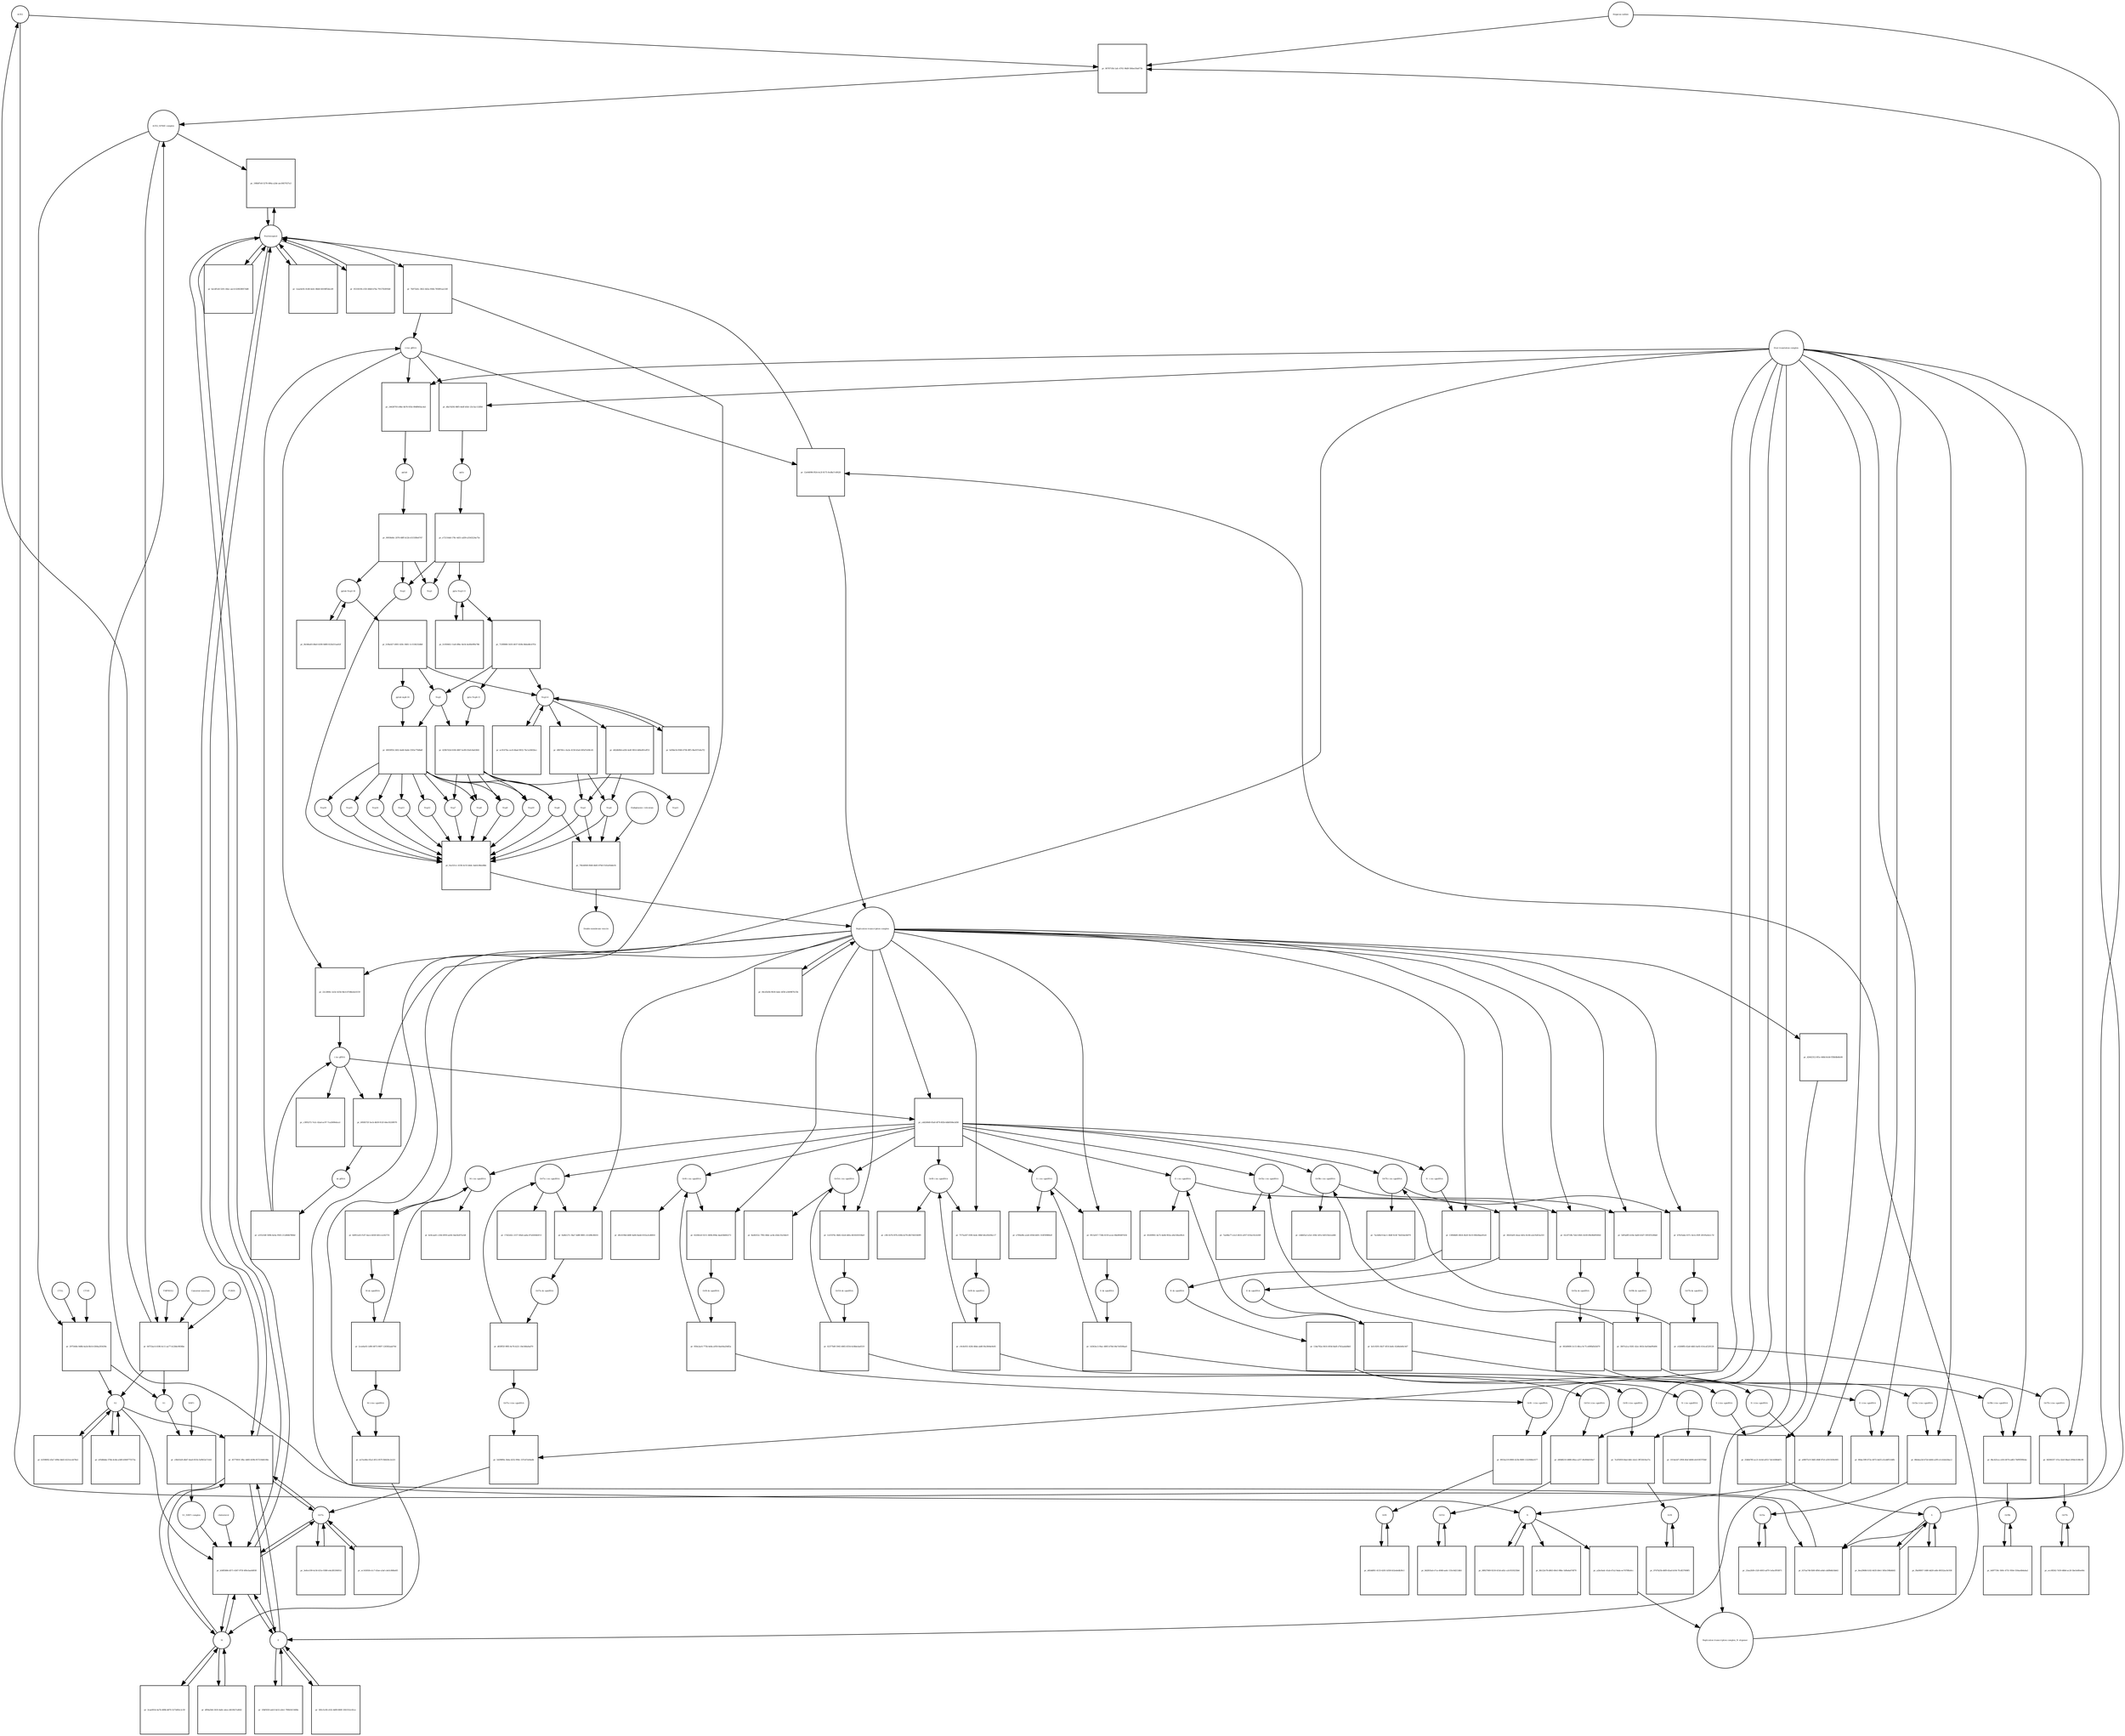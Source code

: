 strict digraph  {
ACE2 [annotation="", bipartite=0, cls=macromolecule, fontsize=4, label=ACE2, shape=circle];
"pr_0078710b-1afc-4761-96d9-566ee50a673b" [annotation="", bipartite=1, cls=process, fontsize=4, label="pr_0078710b-1afc-4761-96d9-566ee50a673b", shape=square];
"ACE2_SPIKE complex" [annotation="", bipartite=0, cls=complex, fontsize=4, label="ACE2_SPIKE complex", shape=circle];
"Heparan sulfate" [annotation="urn_miriam_obo.chebi_CHEBI%3A28815", bipartite=0, cls="simple chemical", fontsize=4, label="Heparan sulfate", shape=circle];
S [annotation=urn_miriam_uniprot_P0DTC2, bipartite=0, cls=macromolecule, fontsize=4, label=S, shape=circle];
Nucleocapsid [annotation="urn_miriam_obo.go_GO%3A0019013", bipartite=0, cls=complex, fontsize=4, label=Nucleocapsid, shape=circle];
"pr_106b87e8-5278-496a-a2de-aec8457637a3" [annotation="", bipartite=1, cls=process, fontsize=4, label="pr_106b87e8-5278-496a-a2de-aec8457637a3", shape=square];
"pr_297544fe-9d8b-4a5d-8b14-6364a293439e" [annotation="", bipartite=1, cls=process, fontsize=4, label="pr_297544fe-9d8b-4a5d-8b14-6364a293439e", shape=square];
S2 [annotation=urn_miriam_interpro_IPR002552, bipartite=0, cls=macromolecule, fontsize=4, label=S2, shape=circle];
CTSB [annotation="", bipartite=0, cls=macromolecule, fontsize=4, label=CTSB, shape=circle];
CTSL [annotation="", bipartite=0, cls=macromolecule, fontsize=4, label=CTSL, shape=circle];
S1 [annotation=urn_miriam_interpro_IPR002551, bipartite=0, cls=macromolecule, fontsize=4, label=S1, shape=circle];
"pr_637aa746-fbf6-4f9d-a44d-cdd9b4b1bb62" [annotation="", bipartite=1, cls=process, fontsize=4, label="pr_637aa746-fbf6-4f9d-a44d-cdd9b4b1bb62", shape=square];
"pr_b58f5884-d571-4367-975f-4f0e3aa0d938" [annotation="", bipartite=1, cls=process, fontsize=4, label="pr_b58f5884-d571-4367-975f-4f0e3aa0d938", shape=square];
cholesterol [annotation="urn_miriam_obo.chebi_CHEBI%3A16113", bipartite=0, cls="simple chemical", fontsize=4, label=cholesterol, shape=circle];
"S1_NRP1 complex" [annotation="", bipartite=0, cls=complex, fontsize=4, label="S1_NRP1 complex", shape=circle];
E [annotation=urn_miriam_uniprot_P0DTC4, bipartite=0, cls=macromolecule, fontsize=4, label=E, shape=circle];
M [annotation=urn_miriam_uniprot_P0DTC5, bipartite=0, cls=macromolecule, fontsize=4, label=M, shape=circle];
Orf7a [annotation=urn_miriam_uniprot_P0DTC7, bipartite=0, cls=macromolecule, fontsize=4, label=Orf7a, shape=circle];
"pr_7b973e6c-3822-4d2a-956b-785891aa126f" [annotation="", bipartite=1, cls=process, fontsize=4, label="pr_7b973e6c-3822-4d2a-956b-785891aa126f", shape=square];
"(+)ss gRNA" [annotation=urn_miriam_refseq_NC_045512, bipartite=0, cls="nucleic acid feature", fontsize=4, label="(+)ss gRNA", shape=circle];
N [annotation=urn_miriam_uniprot_P0DTC9, bipartite=0, cls="macromolecule multimer", fontsize=4, label=N, shape=circle];
"pr_1eae4e92-41d8-4eb1-8bb8-0d108f5decd9" [annotation="", bipartite=1, cls=process, fontsize=4, label="pr_1eae4e92-41d8-4eb1-8bb8-0d108f5decd9", shape=square];
"pr_05334194-cf20-44b8-b76a-79157b5f05b8" [annotation="", bipartite=1, cls=process, fontsize=4, label="pr_05334194-cf20-44b8-b76a-79157b5f05b8", shape=square];
"pr_8b122e78-d063-49e5-98bc-5d9a4a07df70" [annotation="", bipartite=1, cls=process, fontsize=4, label="pr_8b122e78-d063-49e5-98bc-5d9a4a07df70", shape=square];
"pr_08927069-9218-415d-a82c-a3c9319235b6" [annotation="", bipartite=1, cls=process, fontsize=4, label="pr_08927069-9218-415d-a82c-a3c9319235b6", shape=square];
"N (+)ss sgmRNA" [annotation=urn_miriam_ncbigene_43740575, bipartite=0, cls="nucleic acid feature", fontsize=4, label="N (+)ss sgmRNA", shape=circle];
"pr_a08075c9-58d5-49df-87ef-a591503fe905" [annotation="", bipartite=1, cls=process, fontsize=4, label="pr_a08075c9-58d5-49df-87ef-a591503fe905", shape=square];
"Host translation complex" [annotation="urn_miriam_obo.go_GO%3A0070992", bipartite=0, cls=complex, fontsize=4, label="Host translation complex", shape=circle];
"pr_ba1df1e8-5201-44ec-aec4-620638057dd8" [annotation="", bipartite=1, cls=process, fontsize=4, label="pr_ba1df1e8-5201-44ec-aec4-620638057dd8", shape=square];
"pr_64753ac4-4186-4c11-aa77-b128dc9836be" [annotation="", bipartite=1, cls=process, fontsize=4, label="pr_64753ac4-4186-4c11-aa77-b128dc9836be", shape=square];
FURIN [annotation="", bipartite=0, cls=macromolecule, fontsize=4, label=FURIN, shape=circle];
TMPRSS2 [annotation="", bipartite=0, cls=macromolecule, fontsize=4, label=TMPRSS2, shape=circle];
"Camostat mesylate" [annotation="urn_miriam_pubchem.compound_2536", bipartite=0, cls="simple chemical", fontsize=4, label="Camostat mesylate", shape=circle];
"pr_b3596f62-d3a7-490e-bb43-4221eceb78e2" [annotation="", bipartite=1, cls=process, fontsize=4, label="pr_b3596f62-d3a7-490e-bb43-4221eceb78e2", shape=square];
"Replication transcription complex_N oligomer" [annotation="", bipartite=0, cls=complex, fontsize=4, label="Replication transcription complex_N oligomer", shape=circle];
"pr_12e9d098-f924-4c2f-8175-9cd8a7c4f428" [annotation="", bipartite=1, cls=process, fontsize=4, label="pr_12e9d098-f924-4c2f-8175-9cd8a7c4f428", shape=square];
"Replication transcription complex" [annotation="", bipartite=0, cls=complex, fontsize=4, label="Replication transcription complex", shape=circle];
"pr_4577001f-3fbc-4d83-b59b-957218d4106e" [annotation="", bipartite=1, cls=process, fontsize=4, label="pr_4577001f-3fbc-4d83-b59b-957218d4106e", shape=square];
"pr_e05dbbda-57bb-4cbb-a3d8-b3fd0775573a" [annotation="", bipartite=1, cls=process, fontsize=4, label="pr_e05dbbda-57bb-4cbb-a3d8-b3fd0775573a", shape=square];
"pp1a Nsp3-11" [annotation=urn_miriam_uniprot_P0DTC1, bipartite=0, cls=macromolecule, fontsize=4, label="pp1a Nsp3-11", shape=circle];
"pr_723f8980-5435-4037-820b-0b6ed8cb7f3c" [annotation="", bipartite=1, cls=process, fontsize=4, label="pr_723f8980-5435-4037-820b-0b6ed8cb7f3c", shape=square];
"pp1a Nsp6-11" [annotation=urn_miriam_uniprot_P0DTC1, bipartite=0, cls=macromolecule, fontsize=4, label="pp1a Nsp6-11", shape=circle];
"Nsp3-4" [annotation="urn_miriam_ncbiprotein_YP_009725299|urn_miriam_ncbiprotein_YP_009725300", bipartite=0, cls=macromolecule, fontsize=4, label="Nsp3-4", shape=circle];
Nsp5 [annotation=urn_miriam_ncbiprotein_YP_009725301, bipartite=0, cls="macromolecule multimer", fontsize=4, label=Nsp5, shape=circle];
"Endoplasmic reticulum" [annotation="urn_miriam_obo.go_GO%3A0005783", bipartite=0, cls=complex, fontsize=4, label="Endoplasmic reticulum", shape=circle];
"pr_70b3d949-f668-4b83-87b0-f145a93ddcf4" [annotation="", bipartite=1, cls=process, fontsize=4, label="pr_70b3d949-f668-4b83-87b0-f145a93ddcf4", shape=square];
"Double-membrane vesicle" [annotation="urn_miriam_obo.go_GO%3A0039718", bipartite=0, cls=complex, fontsize=4, label="Double-membrane vesicle", shape=circle];
Nsp4 [annotation=urn_miriam_ncbiprotein_YP_009725300, bipartite=0, cls=macromolecule, fontsize=4, label=Nsp4, shape=circle];
Nsp3 [annotation=urn_miriam_ncbiprotein_YP_009725299, bipartite=0, cls=macromolecule, fontsize=4, label=Nsp3, shape=circle];
Nsp6 [annotation=urn_miriam_ncbiprotein_YP_009725302, bipartite=0, cls=macromolecule, fontsize=4, label=Nsp6, shape=circle];
"pr_fc059402-11a8-49bc-8e54-4e49e9f9e786" [annotation="", bipartite=1, cls=process, fontsize=4, label="pr_fc059402-11a8-49bc-8e54-4e49e9f9e786", shape=square];
"pr_faf9de54-f048-4794-8ff5-0be937e8a7f2" [annotation="", bipartite=1, cls=process, fontsize=4, label="pr_faf9de54-f048-4794-8ff5-0be937e8a7f2", shape=square];
"pp1ab Nsp3-16" [annotation=urn_miriam_uniprot_P0DTD1, bipartite=0, cls=macromolecule, fontsize=4, label="pp1ab Nsp3-16", shape=circle];
"pr_0b346a83-68a9-4290-9d89-022b251ae62f" [annotation="", bipartite=1, cls=process, fontsize=4, label="pr_0b346a83-68a9-4290-9d89-022b251ae62f", shape=square];
"pr_fcfbe427-4901-429c-9481-1c1536232db8" [annotation="", bipartite=1, cls=process, fontsize=4, label="pr_fcfbe427-4901-429c-9481-1c1536232db8", shape=square];
"pp1ab nsp6-16" [annotation=urn_miriam_uniprot_P0DTD1, bipartite=0, cls=macromolecule, fontsize=4, label="pp1ab nsp6-16", shape=circle];
"pr_3cae001d-4a7b-489b-b870-5273d92c2c59" [annotation="", bipartite=1, cls=process, fontsize=4, label="pr_3cae001d-4a7b-489b-b870-5273d92c2c59", shape=square];
"pr_10bf5f20-adc0-4e52-a0e1-790b5415408e" [annotation="", bipartite=1, cls=process, fontsize=4, label="pr_10bf5f20-adc0-4e52-a0e1-790b5415408e", shape=square];
"pr_f8a90f47-1480-4d20-a4fe-80552ac8c938" [annotation="", bipartite=1, cls=process, fontsize=4, label="pr_f8a90f47-1480-4d20-a4fe-80552ac8c938", shape=square];
"pr_df94a5b6-3410-4a8c-abce-d410627a4fd2" [annotation="", bipartite=1, cls=process, fontsize=4, label="pr_df94a5b6-3410-4a8c-abce-d410627a4fd2", shape=square];
"pr_585c5c49-c632-4d09-860f-3361552c45ce" [annotation="", bipartite=1, cls=process, fontsize=4, label="pr_585c5c49-c632-4d09-860f-3361552c45ce", shape=square];
"pr_8ea29686-fc82-4435-b9e1-585e196b4b02" [annotation="", bipartite=1, cls=process, fontsize=4, label="pr_8ea29686-fc82-4435-b9e1-585e196b4b02", shape=square];
"pr_3e8ce199-4c56-431e-9380-e4e28530491d" [annotation="", bipartite=1, cls=process, fontsize=4, label="pr_3e8ce199-4c56-431e-9380-e4e28530491d", shape=square];
Orf6 [annotation=urn_miriam_uniprot_P0DTC6, bipartite=0, cls=macromolecule, fontsize=4, label=Orf6, shape=circle];
"pr_d45ddf61-4133-4201-b358-b52ededb30c1" [annotation="", bipartite=1, cls=process, fontsize=4, label="pr_d45ddf61-4133-4201-b358-b52ededb30c1", shape=square];
Orf3a [annotation=urn_miriam_uniprot_P0DTC3, bipartite=0, cls=macromolecule, fontsize=4, label=Orf3a, shape=circle];
"pr_23aa2fd9-c520-4003-ad79-1efacff93871" [annotation="", bipartite=1, cls=process, fontsize=4, label="pr_23aa2fd9-c520-4003-ad79-1efacff93871", shape=square];
Orf8 [annotation=urn_miriam_uniprot_P0DTC8, bipartite=0, cls=macromolecule, fontsize=4, label=Orf8, shape=circle];
"pr_0747b25b-d6f9-45ad-b104-7fcdf27008f5" [annotation="", bipartite=1, cls=process, fontsize=4, label="pr_0747b25b-d6f9-45ad-b104-7fcdf27008f5", shape=square];
Orf9b [annotation=urn_miriam_uniprot_P0DTD2, bipartite=0, cls=macromolecule, fontsize=4, label=Orf9b, shape=circle];
"pr_6d97739c-569c-4751-950e-550aa4b4aba2" [annotation="", bipartite=1, cls=process, fontsize=4, label="pr_6d97739c-569c-4751-950e-550aa4b4aba2", shape=square];
Orf14 [annotation=urn_miriam_uniprot_P0DTD3, bipartite=0, cls=macromolecule, fontsize=4, label=Orf14, shape=circle];
"pr_8d281fad-e7ca-4048-aa6c-155c0d213db1" [annotation="", bipartite=1, cls=process, fontsize=4, label="pr_8d281fad-e7ca-4048-aa6c-155c0d213db1", shape=square];
Orf7b [annotation=urn_miriam_uniprot_P0DTD8, bipartite=0, cls=macromolecule, fontsize=4, label=Orf7b, shape=circle];
"pr_ecc8f262-7d19-48b6-ac20-5be5e8fee66c" [annotation="", bipartite=1, cls=process, fontsize=4, label="pr_ecc8f262-7d19-48b6-ac20-5be5e8fee66c", shape=square];
"pr_ec163058-e1c7-43ae-a3af-cde5c868a6f1" [annotation="", bipartite=1, cls=process, fontsize=4, label="pr_ec163058-e1c7-43ae-a3af-cde5c868a6f1", shape=square];
"M (+)ss sgmRNA" [annotation="", bipartite=0, cls="nucleic acid feature", fontsize=4, label="M (+)ss sgmRNA", shape=circle];
"pr_ea7ee46e-65a3-4f12-857f-fbfd26c2e221" [annotation="", bipartite=1, cls=process, fontsize=4, label="pr_ea7ee46e-65a3-4f12-857f-fbfd26c2e221", shape=square];
"E (+)ss sgmRNA" [annotation="", bipartite=0, cls="nucleic acid feature", fontsize=4, label="E (+)ss sgmRNA", shape=circle];
"pr_8fdac599-672e-4072-bd25-e5cddf5144fb" [annotation="", bipartite=1, cls=process, fontsize=4, label="pr_8fdac599-672e-4072-bd25-e5cddf5144fb", shape=square];
"S (+)ss sgmRNA" [annotation="", bipartite=0, cls="nucleic acid feature", fontsize=4, label="S (+)ss sgmRNA", shape=circle];
"pr_25db4785-ac21-4c4d-a053-7afcb586dd7c" [annotation="", bipartite=1, cls=process, fontsize=4, label="pr_25db4785-ac21-4c4d-a053-7afcb586dd7c", shape=square];
"Orf7a (+)ss sgmRNA" [annotation="", bipartite=0, cls="nucleic acid feature", fontsize=4, label="Orf7a (+)ss sgmRNA", shape=circle];
"pr_5d298f0e-3b4a-4252-994c-337e47a64edb" [annotation="", bipartite=1, cls=process, fontsize=4, label="pr_5d298f0e-3b4a-4252-994c-337e47a64edb", shape=square];
"Orf6  (+)ss sgmRNA" [annotation="", bipartite=0, cls="nucleic acid feature", fontsize=4, label="Orf6  (+)ss sgmRNA", shape=circle];
"pr_8933a219-8900-423b-9089-1322948a1677" [annotation="", bipartite=1, cls=process, fontsize=4, label="pr_8933a219-8900-423b-9089-1322948a1677", shape=square];
"Orf3a (+)ss sgmRNA" [annotation="", bipartite=0, cls="nucleic acid feature", fontsize=4, label="Orf3a (+)ss sgmRNA", shape=circle];
"pr_88ebea3d-b72d-4d44-a295-e1cb3eb34ac2" [annotation="", bipartite=1, cls=process, fontsize=4, label="pr_88ebea3d-b72d-4d44-a295-e1cb3eb34ac2", shape=square];
"Orf8 (+)ss sgmRNA" [annotation="", bipartite=0, cls="nucleic acid feature", fontsize=4, label="Orf8 (+)ss sgmRNA", shape=circle];
"pr_7e2f5859-fdad-4bfc-b2e2-3ff33410a37a" [annotation="", bipartite=1, cls=process, fontsize=4, label="pr_7e2f5859-fdad-4bfc-b2e2-3ff33410a37a", shape=square];
"Orf9b (+)ss sgmRNA" [annotation="", bipartite=0, cls="nucleic acid feature", fontsize=4, label="Orf9b (+)ss sgmRNA", shape=circle];
"pr_8bc425ca-cd16-4074-ad63-7bf9f5f9febe" [annotation="", bipartite=1, cls=process, fontsize=4, label="pr_8bc425ca-cd16-4074-ad63-7bf9f5f9febe", shape=square];
"Orf14 (+)ss sgmRNA" [annotation="", bipartite=0, cls="nucleic acid feature", fontsize=4, label="Orf14 (+)ss sgmRNA", shape=circle];
"pr_d49d8210-4888-49ea-a257-4fef66d166a7" [annotation="", bipartite=1, cls=process, fontsize=4, label="pr_d49d8210-4888-49ea-a257-4fef66d166a7", shape=square];
"Orf7b (+)ss sgmRNA" [annotation="", bipartite=0, cls="nucleic acid feature", fontsize=4, label="Orf7b (+)ss sgmRNA", shape=circle];
"pr_9d306357-1f1a-42ef-8bad-209dc6188c08" [annotation="", bipartite=1, cls=process, fontsize=4, label="pr_9d306357-1f1a-42ef-8bad-209dc6188c08", shape=square];
"(-)ss gRNA" [annotation=urn_miriam_refseq_NC_045512, bipartite=0, cls="nucleic acid feature", fontsize=4, label="(-)ss gRNA", shape=circle];
"pr_c3f05272-7e2c-42ad-ac97-7ca2609ebca1" [annotation="", bipartite=1, cls=process, fontsize=4, label="pr_c3f05272-7e2c-42ad-ac97-7ca2609ebca1", shape=square];
"pr_a2bc0adc-41ab-47a2-9ada-ee747f8fa0cc" [annotation="", bipartite=1, cls=process, fontsize=4, label="pr_a2bc0adc-41ab-47a2-9ada-ee747f8fa0cc", shape=square];
"pr_22c2806c-2e3e-425b-9dc4-87d8eebc6159" [annotation="", bipartite=1, cls=process, fontsize=4, label="pr_22c2806c-2e3e-425b-9dc4-87d8eebc6159", shape=square];
"M (-)ss sgmRNA" [annotation=urn_miriam_ncbigene_43740571, bipartite=0, cls="nucleic acid feature", fontsize=4, label="M (-)ss sgmRNA", shape=circle];
"pr_bc8caad1-c20d-4959-ae64-5da5b207ecb8" [annotation="", bipartite=1, cls=process, fontsize=4, label="pr_bc8caad1-c20d-4959-ae64-5da5b207ecb8", shape=square];
"E (-)ss sgmRNA" [annotation=urn_miriam_ncbigene_43740570, bipartite=0, cls="nucleic acid feature", fontsize=4, label="E (-)ss sgmRNA", shape=circle];
"pr_83269941-4a72-4a8d-963a-a9a536eef6cb" [annotation="", bipartite=1, cls=process, fontsize=4, label="pr_83269941-4a72-4a8d-963a-a9a536eef6cb", shape=square];
"S (-)ss sgmRNA" [annotation="", bipartite=0, cls="nucleic acid feature", fontsize=4, label="S (-)ss sgmRNA", shape=circle];
"pr_e769a9fe-a2e6-459d-b601-314f5f086b2f" [annotation="", bipartite=1, cls=process, fontsize=4, label="pr_e769a9fe-a2e6-459d-b601-314f5f086b2f", shape=square];
"Orf7a (-)ss sgmRNA" [annotation="", bipartite=0, cls="nucleic acid feature", fontsize=4, label="Orf7a (-)ss sgmRNA", shape=circle];
"pr_17d22d2c-2157-49a6-aa6a-87a0264b5f13" [annotation="", bipartite=1, cls=process, fontsize=4, label="pr_17d22d2c-2157-49a6-aa6a-87a0264b5f13", shape=square];
"Orf6 (-)ss sgmRNA" [annotation="", bipartite=0, cls="nucleic acid feature", fontsize=4, label="Orf6 (-)ss sgmRNA", shape=circle];
"pr_d9c419b4-b68f-4a84-8add-0332a3cd6816" [annotation="", bipartite=1, cls=process, fontsize=4, label="pr_d9c419b4-b68f-4a84-8add-0332a3cd6816", shape=square];
"Orf3a (-)ss sgmRNA" [annotation="", bipartite=0, cls="nucleic acid feature", fontsize=4, label="Orf3a (-)ss sgmRNA", shape=circle];
"pr_7ae68a77-a1e3-4632-a937-635ec02cb349" [annotation="", bipartite=1, cls=process, fontsize=4, label="pr_7ae68a77-a1e3-4632-a937-635ec02cb349", shape=square];
"Orf8 (-)ss sgmRNA" [annotation="", bipartite=0, cls="nucleic acid feature", fontsize=4, label="Orf8 (-)ss sgmRNA", shape=circle];
"pr_c0fc1b76-f47b-436b-b278-d827d43540f9" [annotation="", bipartite=1, cls=process, fontsize=4, label="pr_c0fc1b76-f47b-436b-b278-d827d43540f9", shape=square];
"Orf9b (-)ss sgmRNA" [annotation="", bipartite=0, cls="nucleic acid feature", fontsize=4, label="Orf9b (-)ss sgmRNA", shape=circle];
"pr_c4dbf3a3-a5e1-458c-bf1e-6d515b2ced46" [annotation="", bipartite=1, cls=process, fontsize=4, label="pr_c4dbf3a3-a5e1-458c-bf1e-6d515b2ced46", shape=square];
"Orf14 (-)ss sgmRNA" [annotation="", bipartite=0, cls="nucleic acid feature", fontsize=4, label="Orf14 (-)ss sgmRNA", shape=circle];
"pr_8a40252c-7f82-48dc-ac8e-d3dc25e34dc9" [annotation="", bipartite=1, cls=process, fontsize=4, label="pr_8a40252c-7f82-48dc-ac8e-d3dc25e34dc9", shape=square];
"Orf7b (-)ss sgmRNA" [annotation="", bipartite=0, cls="nucleic acid feature", fontsize=4, label="Orf7b (-)ss sgmRNA", shape=circle];
"pr_7acb84c9-bec1-46df-9c4f-74d25da5b970" [annotation="", bipartite=1, cls=process, fontsize=4, label="pr_7acb84c9-bec1-46df-9c4f-74d25da5b970", shape=square];
"pr_6958572f-5ecb-4b59-912f-44ec9220f070" [annotation="", bipartite=1, cls=process, fontsize=4, label="pr_6958572f-5ecb-4b59-912f-44ec9220f070", shape=square];
"ds gRNA" [annotation=urn_miriam_refseq_NC_045512, bipartite=0, cls="nucleic acid feature", fontsize=4, label="ds gRNA", shape=circle];
"pr_6d951a43-f1d7-4ace-b028-0d1cce242735" [annotation="", bipartite=1, cls=process, fontsize=4, label="pr_6d951a43-f1d7-4ace-b028-0d1cce242735", shape=square];
"M ds sgmRNA" [annotation="", bipartite=0, cls="nucleic acid feature", fontsize=4, label="M ds sgmRNA", shape=circle];
"pr_38243a05-4eae-4d1e-8c46-a2e35d53a333" [annotation="", bipartite=1, cls=process, fontsize=4, label="pr_38243a05-4eae-4d1e-8c46-a2e35d53a333", shape=square];
"E ds sgmRNA" [annotation="", bipartite=0, cls="nucleic acid feature", fontsize=4, label="E ds sgmRNA", shape=circle];
"pr_f813a917-734b-4159-acee-68e8f4487d34" [annotation="", bipartite=1, cls=process, fontsize=4, label="pr_f813a917-734b-4159-acee-68e8f4487d34", shape=square];
"S ds sgmRNA" [annotation="", bipartite=0, cls="nucleic acid feature", fontsize=4, label="S ds sgmRNA", shape=circle];
"pr_0a6b127c-5ba7-4d8f-8881-cfcb98c8fd16" [annotation="", bipartite=1, cls=process, fontsize=4, label="pr_0a6b127c-5ba7-4d8f-8881-cfcb98c8fd16", shape=square];
"Orf7a ds sgmRNA" [annotation="", bipartite=0, cls="nucleic acid feature", fontsize=4, label="Orf7a ds sgmRNA", shape=circle];
"pr_6220b1ef-0211-460b-894e-daa63b682272" [annotation="", bipartite=1, cls=process, fontsize=4, label="pr_6220b1ef-0211-460b-894e-daa63b682272", shape=square];
"Orf6 ds sgmRNA" [annotation="", bipartite=0, cls="nucleic acid feature", fontsize=4, label="Orf6 ds sgmRNA", shape=circle];
"pr_62c8718b-7eb3-49d1-8c69-89e96d950fd2" [annotation="", bipartite=1, cls=process, fontsize=4, label="pr_62c8718b-7eb3-49d1-8c69-89e96d950fd2", shape=square];
"Orf3a ds sgmRNA" [annotation="", bipartite=0, cls="nucleic acid feature", fontsize=4, label="Orf3a ds sgmRNA", shape=circle];
"pr_7575a267-05f6-4edc-86bf-b6cd5b59ec17" [annotation="", bipartite=1, cls=process, fontsize=4, label="pr_7575a267-05f6-4edc-86bf-b6cd5b59ec17", shape=square];
"Orf8 ds sgmRNA" [annotation="", bipartite=0, cls="nucleic acid feature", fontsize=4, label="Orf8 ds sgmRNA", shape=circle];
"pr_5df3a8f5-b18e-4a60-b5d7-5955f552fbb0" [annotation="", bipartite=1, cls=process, fontsize=4, label="pr_5df3a8f5-b18e-4a60-b5d7-5955f552fbb0", shape=square];
"Orf9b ds sgmRNA" [annotation="", bipartite=0, cls="nucleic acid feature", fontsize=4, label="Orf9b ds sgmRNA", shape=circle];
"pr_1cb7d76c-6b82-42e4-b6fa-4618203558a9" [annotation="", bipartite=1, cls=process, fontsize=4, label="pr_1cb7d76c-6b82-42e4-b6fa-4618203558a9", shape=square];
"Orf14 ds sgmRNA" [annotation="", bipartite=0, cls="nucleic acid feature", fontsize=4, label="Orf14 ds sgmRNA", shape=circle];
"pr_b7625abe-037c-4e1e-85ff-28105a0a1c7d" [annotation="", bipartite=1, cls=process, fontsize=4, label="pr_b7625abe-037c-4e1e-85ff-28105a0a1c7d", shape=square];
"Orf7b ds sgmRNA" [annotation="", bipartite=0, cls="nucleic acid feature", fontsize=4, label="Orf7b ds sgmRNA", shape=circle];
"pr_e355c0df-569b-4e4a-9565-212d9db7884d" [annotation="", bipartite=1, cls=process, fontsize=4, label="pr_e355c0df-569b-4e4a-9565-212d9db7884d", shape=square];
"pr_2cee6a93-1d90-4873-9697-126582aab70d" [annotation="", bipartite=1, cls=process, fontsize=4, label="pr_2cee6a93-1d90-4873-9697-126582aab70d", shape=square];
"pr_bcfc9291-6b37-4f16-be8c-62d6eb66c9d7" [annotation="", bipartite=1, cls=process, fontsize=4, label="pr_bcfc9291-6b37-4f16-be8c-62d6eb66c9d7", shape=square];
"pr_1d343ec3-f4ac-4805-b7b6-04e7e6508aa0" [annotation="", bipartite=1, cls=process, fontsize=4, label="pr_1d343ec3-f4ac-4805-b7b6-04e7e6508aa0", shape=square];
"pr_d65fff2f-9f85-4e76-b221-18e548a0ad70" [annotation="", bipartite=1, cls=process, fontsize=4, label="pr_d65fff2f-9f85-4e76-b221-18e548a0ad70", shape=square];
"pr_950e2ac6-775b-4e8a-a950-8ae64a20df2a" [annotation="", bipartite=1, cls=process, fontsize=4, label="pr_950e2ac6-775b-4e8a-a950-8ae64a20df2a", shape=square];
"pr_063d9690-3c15-48ca-9c75-e69fbd5d3d79" [annotation="", bipartite=1, cls=process, fontsize=4, label="pr_063d9690-3c15-48ca-9c75-e69fbd5d3d79", shape=square];
"pr_c9c8e931-42fd-48de-ab8f-f6e3844e9e81" [annotation="", bipartite=1, cls=process, fontsize=4, label="pr_c9c8e931-42fd-48de-ab8f-f6e3844e9e81", shape=square];
"pr_3007e2ca-9281-42ec-861b-0a93deff6d04" [annotation="", bipartite=1, cls=process, fontsize=4, label="pr_3007e2ca-9281-42ec-861b-0a93deff6d04", shape=square];
"pr_02377b0f-5945-4065-8354-6c8bbcba6519" [annotation="", bipartite=1, cls=process, fontsize=4, label="pr_02377b0f-5945-4065-8354-6c8bbcba6519", shape=square];
"pr_c6268ffb-42a8-4db5-ba92-614caf220128" [annotation="", bipartite=1, cls=process, fontsize=4, label="pr_c6268ffb-42a8-4db5-ba92-614caf220128", shape=square];
"N  (-)ss sgmRNA" [annotation=urn_miriam_ncbigene_43740575, bipartite=0, cls="nucleic acid feature", fontsize=4, label="N  (-)ss sgmRNA", shape=circle];
"pr_1369db85-6824-4b20-9e10-06fe6bae81e6" [annotation="", bipartite=1, cls=process, fontsize=4, label="pr_1369db85-6824-4b20-9e10-06fe6bae81e6", shape=square];
"N ds sgmRNA" [annotation="", bipartite=0, cls="nucleic acid feature", fontsize=4, label="N ds sgmRNA", shape=circle];
"pr_13da782a-0416-493d-8adf-e7b5aada8bb5" [annotation="", bipartite=1, cls=process, fontsize=4, label="pr_13da782a-0416-493d-8adf-e7b5aada8bb5", shape=square];
"N (-)ss sgmRNA" [annotation="", bipartite=0, cls="nucleic acid feature", fontsize=4, label="N (-)ss sgmRNA", shape=circle];
pp1ab [annotation=urn_miriam_uniprot_P0DTD1, bipartite=0, cls=macromolecule, fontsize=4, label=pp1ab, shape=circle];
"pr_90936d4c-2076-48ff-b12b-e5155f8e6747" [annotation="", bipartite=1, cls=process, fontsize=4, label="pr_90936d4c-2076-48ff-b12b-e5155f8e6747", shape=square];
Nsp2 [annotation=urn_miriam_ncbiprotein_YP_009725298, bipartite=0, cls=macromolecule, fontsize=4, label=Nsp2, shape=circle];
Nsp1 [annotation=urn_miriam_ncbiprotein_YP_009725297, bipartite=0, cls=macromolecule, fontsize=4, label=Nsp1, shape=circle];
pp1a [annotation=urn_miriam_uniprot_P0DTC1, bipartite=0, cls=macromolecule, fontsize=4, label=pp1a, shape=circle];
"pr_e72116dd-178c-4d51-ad39-a3543224a75e" [annotation="", bipartite=1, cls=process, fontsize=4, label="pr_e72116dd-178c-4d51-ad39-a3543224a75e", shape=square];
"pr_ec91470a-cec8-4bad-9032-7bc1a5602bcc" [annotation="", bipartite=1, cls=process, fontsize=4, label="pr_ec91470a-cec8-4bad-9032-7bc1a5602bcc", shape=square];
"pr_d42db90d-ed36-4e4f-9814-b68a901eff53" [annotation="", bipartite=1, cls=process, fontsize=4, label="pr_d42db90d-ed36-4e4f-9814-b68a901eff53", shape=square];
"pr_d9676fcc-6a3e-4158-b5a0-695d7ef4fc45" [annotation="", bipartite=1, cls=process, fontsize=4, label="pr_d9676fcc-6a3e-4158-b5a0-695d7ef4fc45", shape=square];
"pr_429b743d-6106-4867-bc89-03efc8a63841" [annotation="", bipartite=1, cls=process, fontsize=4, label="pr_429b743d-6106-4867-bc89-03efc8a63841", shape=square];
Nsp7 [annotation=urn_miriam_ncbiprotein_YP_009725303, bipartite=0, cls=macromolecule, fontsize=4, label=Nsp7, shape=circle];
Nsp8 [annotation=urn_miriam_ncbiprotein_YP_009725304, bipartite=0, cls=macromolecule, fontsize=4, label=Nsp8, shape=circle];
Nsp9 [annotation=urn_miriam_ncbiprotein_YP_009725305, bipartite=0, cls=macromolecule, fontsize=4, label=Nsp9, shape=circle];
Nsp10 [annotation=urn_miriam_ncbiprotein_YP_009725306, bipartite=0, cls=macromolecule, fontsize=4, label=Nsp10, shape=circle];
Nsp11 [annotation=urn_miriam_ncbiprotein_YP_009725312, bipartite=0, cls=macromolecule, fontsize=4, label=Nsp11, shape=circle];
"pr_4f659f56-2402-4ed6-9abb-1593e77b8bdf" [annotation="", bipartite=1, cls=process, fontsize=4, label="pr_4f659f56-2402-4ed6-9abb-1593e77b8bdf", shape=square];
Nsp13 [annotation=urn_miriam_ncbiprotein_YP_009725308, bipartite=0, cls=macromolecule, fontsize=4, label=Nsp13, shape=circle];
Nsp12 [annotation=urn_miriam_ncbiprotein_YP_009725307, bipartite=0, cls=macromolecule, fontsize=4, label=Nsp12, shape=circle];
Nsp16 [annotation=urn_miriam_ncbiprotein_YP_009725311, bipartite=0, cls=macromolecule, fontsize=4, label=Nsp16, shape=circle];
Nsp15 [annotation=urn_miriam_ncbiprotein_YP_009725310, bipartite=0, cls=macromolecule, fontsize=4, label=Nsp15, shape=circle];
Nsp14 [annotation=urn_miriam_ncbiprotein_YP_009725309, bipartite=0, cls=macromolecule, fontsize=4, label=Nsp14, shape=circle];
"pr_fea321cc-4336-4c55-b6dc-4ab5c86ee8bb" [annotation="", bipartite=1, cls=process, fontsize=4, label="pr_fea321cc-4336-4c55-b6dc-4ab5c86ee8bb", shape=square];
"pr_dba7d292-88f5-4edf-b5b1-23c5ac132fb6" [annotation="", bipartite=1, cls=process, fontsize=4, label="pr_dba7d292-88f5-4edf-b5b1-23c5ac132fb6", shape=square];
"pr_24628793-e9be-4b76-935e-89df665acda1" [annotation="", bipartite=1, cls=process, fontsize=4, label="pr_24628793-e9be-4b76-935e-89df665acda1", shape=square];
"pr_1014a5d7-2958-4faf-b668-eb103f37f3b8" [annotation="", bipartite=1, cls=process, fontsize=4, label="pr_1014a5d7-2958-4faf-b668-eb103f37f3b8", shape=square];
"pr_06cd5d3b-9630-4abc-bf58-a340987fcf3b" [annotation="", bipartite=1, cls=process, fontsize=4, label="pr_06cd5d3b-9630-4abc-bf58-a340987fcf3b", shape=square];
"pr_d2442312-0f1e-448d-8cb0-f5fbfdb4fe06" [annotation="", bipartite=1, cls=process, fontsize=4, label="pr_d2442312-0f1e-448d-8cb0-f5fbfdb4fe06", shape=square];
"pr_cdd249d0-05a9-4f79-8f2b-6db0506e2d58" [annotation="", bipartite=1, cls=process, fontsize=4, label="pr_cdd249d0-05a9-4f79-8f2b-6db0506e2d58", shape=square];
"pr_c0b41b20-db47-4ea0-831b-5e9b52e7cfe6" [annotation="", bipartite=1, cls=process, fontsize=4, label="pr_c0b41b20-db47-4ea0-831b-5e9b52e7cfe6", shape=square];
NRP1 [annotation="", bipartite=0, cls=macromolecule, fontsize=4, label=NRP1, shape=circle];
ACE2 -> "pr_0078710b-1afc-4761-96d9-566ee50a673b"  [annotation="", interaction_type=consumption];
ACE2 -> "pr_637aa746-fbf6-4f9d-a44d-cdd9b4b1bb62"  [annotation="", interaction_type=consumption];
"pr_0078710b-1afc-4761-96d9-566ee50a673b" -> "ACE2_SPIKE complex"  [annotation="", interaction_type=production];
"ACE2_SPIKE complex" -> "pr_106b87e8-5278-496a-a2de-aec8457637a3"  [annotation="urn_miriam_pubmed_32142651|urn_miriam_pubmed_32094589|urn_miriam_taxonomy_2697049", interaction_type=stimulation];
"ACE2_SPIKE complex" -> "pr_297544fe-9d8b-4a5d-8b14-6364a293439e"  [annotation="", interaction_type=consumption];
"ACE2_SPIKE complex" -> "pr_64753ac4-4186-4c11-aa77-b128dc9836be"  [annotation="", interaction_type=consumption];
"Heparan sulfate" -> "pr_0078710b-1afc-4761-96d9-566ee50a673b"  [annotation="urn_miriam_pubmed_32142651|urn_miriam_pubmed_32094589|urn_miriam_taxonomy_2697049|urn_miriam_pubmed_32970989", interaction_type=stimulation];
"Heparan sulfate" -> "pr_637aa746-fbf6-4f9d-a44d-cdd9b4b1bb62"  [annotation="urn_miriam_pubmed_32142651|urn_miriam_pubmed_32094589|urn_miriam_taxonomy_2697049|urn_miriam_pubmed_32155444|urn_miriam_pubmed_32970989", interaction_type=stimulation];
S -> "pr_0078710b-1afc-4761-96d9-566ee50a673b"  [annotation="", interaction_type=consumption];
S -> "pr_637aa746-fbf6-4f9d-a44d-cdd9b4b1bb62"  [annotation="", interaction_type=consumption];
S -> "pr_f8a90f47-1480-4d20-a4fe-80552ac8c938"  [annotation="", interaction_type=consumption];
S -> "pr_8ea29686-fc82-4435-b9e1-585e196b4b02"  [annotation="", interaction_type=consumption];
Nucleocapsid -> "pr_106b87e8-5278-496a-a2de-aec8457637a3"  [annotation="", interaction_type=consumption];
Nucleocapsid -> "pr_b58f5884-d571-4367-975f-4f0e3aa0d938"  [annotation="", interaction_type=consumption];
Nucleocapsid -> "pr_7b973e6c-3822-4d2a-956b-785891aa126f"  [annotation="", interaction_type=consumption];
Nucleocapsid -> "pr_1eae4e92-41d8-4eb1-8bb8-0d108f5decd9"  [annotation="", interaction_type=consumption];
Nucleocapsid -> "pr_05334194-cf20-44b8-b76a-79157b5f05b8"  [annotation="", interaction_type=consumption];
Nucleocapsid -> "pr_ba1df1e8-5201-44ec-aec4-620638057dd8"  [annotation="", interaction_type=consumption];
Nucleocapsid -> "pr_4577001f-3fbc-4d83-b59b-957218d4106e"  [annotation="", interaction_type=consumption];
"pr_106b87e8-5278-496a-a2de-aec8457637a3" -> Nucleocapsid  [annotation="", interaction_type=production];
"pr_297544fe-9d8b-4a5d-8b14-6364a293439e" -> S2  [annotation="", interaction_type=production];
"pr_297544fe-9d8b-4a5d-8b14-6364a293439e" -> S1  [annotation="", interaction_type=production];
S2 -> "pr_b58f5884-d571-4367-975f-4f0e3aa0d938"  [annotation="urn_miriam_pubmed_32142651|urn_miriam_pubmed_32094589|urn_miriam_pubmed_32047258|urn_miriam_taxonomy_2697049|urn_miriam_pubmed_32944968", interaction_type=stimulation];
S2 -> "pr_b3596f62-d3a7-490e-bb43-4221eceb78e2"  [annotation="", interaction_type=consumption];
S2 -> "pr_4577001f-3fbc-4d83-b59b-957218d4106e"  [annotation="urn_miriam_pubmed_32142651|urn_miriam_pubmed_32047258|urn_miriam_taxonomy_2697049", interaction_type=stimulation];
S2 -> "pr_e05dbbda-57bb-4cbb-a3d8-b3fd0775573a"  [annotation="", interaction_type=consumption];
CTSB -> "pr_297544fe-9d8b-4a5d-8b14-6364a293439e"  [annotation="urn_miriam_pubmed_32142651|urn_miriam_taxonomy_2697049", interaction_type=catalysis];
CTSL -> "pr_297544fe-9d8b-4a5d-8b14-6364a293439e"  [annotation="urn_miriam_pubmed_32142651|urn_miriam_taxonomy_2697049", interaction_type=catalysis];
S1 -> "pr_c0b41b20-db47-4ea0-831b-5e9b52e7cfe6"  [annotation="", interaction_type=consumption];
"pr_637aa746-fbf6-4f9d-a44d-cdd9b4b1bb62" -> "ACE2_SPIKE complex"  [annotation="", interaction_type=production];
"pr_b58f5884-d571-4367-975f-4f0e3aa0d938" -> Nucleocapsid  [annotation="", interaction_type=production];
"pr_b58f5884-d571-4367-975f-4f0e3aa0d938" -> E  [annotation="", interaction_type=production];
"pr_b58f5884-d571-4367-975f-4f0e3aa0d938" -> M  [annotation="", interaction_type=production];
"pr_b58f5884-d571-4367-975f-4f0e3aa0d938" -> Orf7a  [annotation="", interaction_type=production];
cholesterol -> "pr_b58f5884-d571-4367-975f-4f0e3aa0d938"  [annotation="urn_miriam_pubmed_32142651|urn_miriam_pubmed_32094589|urn_miriam_pubmed_32047258|urn_miriam_taxonomy_2697049|urn_miriam_pubmed_32944968", interaction_type=stimulation];
"S1_NRP1 complex" -> "pr_b58f5884-d571-4367-975f-4f0e3aa0d938"  [annotation="urn_miriam_pubmed_32142651|urn_miriam_pubmed_32094589|urn_miriam_pubmed_32047258|urn_miriam_taxonomy_2697049|urn_miriam_pubmed_32944968", interaction_type=stimulation];
E -> "pr_b58f5884-d571-4367-975f-4f0e3aa0d938"  [annotation="", interaction_type=consumption];
E -> "pr_4577001f-3fbc-4d83-b59b-957218d4106e"  [annotation="", interaction_type=consumption];
E -> "pr_10bf5f20-adc0-4e52-a0e1-790b5415408e"  [annotation="", interaction_type=consumption];
E -> "pr_585c5c49-c632-4d09-860f-3361552c45ce"  [annotation="", interaction_type=consumption];
M -> "pr_b58f5884-d571-4367-975f-4f0e3aa0d938"  [annotation="", interaction_type=consumption];
M -> "pr_4577001f-3fbc-4d83-b59b-957218d4106e"  [annotation="", interaction_type=consumption];
M -> "pr_3cae001d-4a7b-489b-b870-5273d92c2c59"  [annotation="", interaction_type=consumption];
M -> "pr_df94a5b6-3410-4a8c-abce-d410627a4fd2"  [annotation="", interaction_type=consumption];
Orf7a -> "pr_b58f5884-d571-4367-975f-4f0e3aa0d938"  [annotation="", interaction_type=consumption];
Orf7a -> "pr_4577001f-3fbc-4d83-b59b-957218d4106e"  [annotation="", interaction_type=consumption];
Orf7a -> "pr_3e8ce199-4c56-431e-9380-e4e28530491d"  [annotation="", interaction_type=consumption];
Orf7a -> "pr_ec163058-e1c7-43ae-a3af-cde5c868a6f1"  [annotation="", interaction_type=consumption];
"pr_7b973e6c-3822-4d2a-956b-785891aa126f" -> "(+)ss gRNA"  [annotation="", interaction_type=production];
"pr_7b973e6c-3822-4d2a-956b-785891aa126f" -> N  [annotation="", interaction_type=production];
"(+)ss gRNA" -> "pr_12e9d098-f924-4c2f-8175-9cd8a7c4f428"  [annotation="", interaction_type=consumption];
"(+)ss gRNA" -> "pr_22c2806c-2e3e-425b-9dc4-87d8eebc6159"  [annotation="", interaction_type=consumption];
"(+)ss gRNA" -> "pr_dba7d292-88f5-4edf-b5b1-23c5ac132fb6"  [annotation="", interaction_type=consumption];
"(+)ss gRNA" -> "pr_24628793-e9be-4b76-935e-89df665acda1"  [annotation="", interaction_type=consumption];
N -> "pr_8b122e78-d063-49e5-98bc-5d9a4a07df70"  [annotation="", interaction_type=consumption];
N -> "pr_08927069-9218-415d-a82c-a3c9319235b6"  [annotation="", interaction_type=consumption];
N -> "pr_a2bc0adc-41ab-47a2-9ada-ee747f8fa0cc"  [annotation="", interaction_type=consumption];
"pr_1eae4e92-41d8-4eb1-8bb8-0d108f5decd9" -> Nucleocapsid  [annotation="", interaction_type=production];
"pr_05334194-cf20-44b8-b76a-79157b5f05b8" -> Nucleocapsid  [annotation="", interaction_type=production];
"pr_08927069-9218-415d-a82c-a3c9319235b6" -> N  [annotation="", interaction_type=production];
"N (+)ss sgmRNA" -> "pr_a08075c9-58d5-49df-87ef-a591503fe905"  [annotation="", interaction_type=consumption];
"pr_a08075c9-58d5-49df-87ef-a591503fe905" -> N  [annotation="", interaction_type=production];
"Host translation complex" -> "pr_a08075c9-58d5-49df-87ef-a591503fe905"  [annotation="", interaction_type="necessary stimulation"];
"Host translation complex" -> "pr_ea7ee46e-65a3-4f12-857f-fbfd26c2e221"  [annotation="urn_miriam_pubmed_31226023|urn_miriam_pubmed_27712623", interaction_type="necessary stimulation"];
"Host translation complex" -> "pr_8fdac599-672e-4072-bd25-e5cddf5144fb"  [annotation="urn_miriam_pubmed_31226023|urn_miriam_pubmed_27712623", interaction_type="necessary stimulation"];
"Host translation complex" -> "pr_25db4785-ac21-4c4d-a053-7afcb586dd7c"  [annotation="urn_miriam_pubmed_31226023|urn_miriam_pubmed_27712623", interaction_type="necessary stimulation"];
"Host translation complex" -> "pr_5d298f0e-3b4a-4252-994c-337e47a64edb"  [annotation="urn_miriam_pubmed_31226023|urn_miriam_pubmed_27712623", interaction_type="necessary stimulation"];
"Host translation complex" -> "pr_8933a219-8900-423b-9089-1322948a1677"  [annotation="urn_miriam_pubmed_31226023|urn_miriam_pubmed_27712623", interaction_type="necessary stimulation"];
"Host translation complex" -> "pr_88ebea3d-b72d-4d44-a295-e1cb3eb34ac2"  [annotation="urn_miriam_pubmed_31226023|urn_miriam_pubmed_27712623", interaction_type="necessary stimulation"];
"Host translation complex" -> "pr_7e2f5859-fdad-4bfc-b2e2-3ff33410a37a"  [annotation="urn_miriam_pubmed_31226023|urn_miriam_pubmed_27712623", interaction_type="necessary stimulation"];
"Host translation complex" -> "pr_8bc425ca-cd16-4074-ad63-7bf9f5f9febe"  [annotation="urn_miriam_pubmed_31226023|urn_miriam_pubmed_27712623", interaction_type="necessary stimulation"];
"Host translation complex" -> "pr_d49d8210-4888-49ea-a257-4fef66d166a7"  [annotation="urn_miriam_pubmed_31226023|urn_miriam_pubmed_27712623", interaction_type="necessary stimulation"];
"Host translation complex" -> "pr_9d306357-1f1a-42ef-8bad-209dc6188c08"  [annotation="urn_miriam_pubmed_31226023|urn_miriam_pubmed_27712623", interaction_type="necessary stimulation"];
"Host translation complex" -> "pr_dba7d292-88f5-4edf-b5b1-23c5ac132fb6"  [annotation="urn_miriam_pubmed_31226023|urn_miriam_pubmed_27712623", interaction_type="necessary stimulation"];
"Host translation complex" -> "pr_24628793-e9be-4b76-935e-89df665acda1"  [annotation="urn_miriam_pubmed_31226023|urn_miriam_pubmed_27712623", interaction_type="necessary stimulation"];
"pr_ba1df1e8-5201-44ec-aec4-620638057dd8" -> Nucleocapsid  [annotation="", interaction_type=production];
"pr_64753ac4-4186-4c11-aa77-b128dc9836be" -> S2  [annotation="", interaction_type=production];
"pr_64753ac4-4186-4c11-aa77-b128dc9836be" -> ACE2  [annotation="", interaction_type=production];
"pr_64753ac4-4186-4c11-aa77-b128dc9836be" -> S1  [annotation="", interaction_type=production];
FURIN -> "pr_64753ac4-4186-4c11-aa77-b128dc9836be"  [annotation="urn_miriam_pubmed_32142651|urn_miriam_pubmed_32362314|urn_miriam_taxonomy_2697049", interaction_type=catalysis];
TMPRSS2 -> "pr_64753ac4-4186-4c11-aa77-b128dc9836be"  [annotation="urn_miriam_pubmed_32142651|urn_miriam_pubmed_32362314|urn_miriam_taxonomy_2697049", interaction_type=catalysis];
"Camostat mesylate" -> "pr_64753ac4-4186-4c11-aa77-b128dc9836be"  [annotation="urn_miriam_pubmed_32142651|urn_miriam_pubmed_32362314|urn_miriam_taxonomy_2697049", interaction_type=inhibition];
"pr_b3596f62-d3a7-490e-bb43-4221eceb78e2" -> S2  [annotation="", interaction_type=production];
"Replication transcription complex_N oligomer" -> "pr_12e9d098-f924-4c2f-8175-9cd8a7c4f428"  [annotation="", interaction_type=consumption];
"pr_12e9d098-f924-4c2f-8175-9cd8a7c4f428" -> Nucleocapsid  [annotation="", interaction_type=production];
"pr_12e9d098-f924-4c2f-8175-9cd8a7c4f428" -> "Replication transcription complex"  [annotation="", interaction_type=production];
"Replication transcription complex" -> "pr_22c2806c-2e3e-425b-9dc4-87d8eebc6159"  [annotation="urn_miriam_pubmed_22438542|urn_miriam_taxonomy_11142", interaction_type="necessary stimulation"];
"Replication transcription complex" -> "pr_6958572f-5ecb-4b59-912f-44ec9220f070"  [annotation="urn_miriam_pubmed_22438542|urn_miriam_taxonomy_11142", interaction_type="necessary stimulation"];
"Replication transcription complex" -> "pr_6d951a43-f1d7-4ace-b028-0d1cce242735"  [annotation="urn_miriam_pubmed_22438542|urn_miriam_taxonomy_11142", interaction_type="necessary stimulation"];
"Replication transcription complex" -> "pr_38243a05-4eae-4d1e-8c46-a2e35d53a333"  [annotation="urn_miriam_pubmed_22438542|urn_miriam_pubmed_11142", interaction_type="necessary stimulation"];
"Replication transcription complex" -> "pr_f813a917-734b-4159-acee-68e8f4487d34"  [annotation="urn_miriam_pubmed_22438542|urn_miriam_pubmed_11142", interaction_type="necessary stimulation"];
"Replication transcription complex" -> "pr_0a6b127c-5ba7-4d8f-8881-cfcb98c8fd16"  [annotation="urn_miriam_pubmed_22438542|urn_miriam_taxonomy_11142", interaction_type="necessary stimulation"];
"Replication transcription complex" -> "pr_6220b1ef-0211-460b-894e-daa63b682272"  [annotation="urn_miriam_pubmed_22438542|urn_miriam_taxonomy_11142", interaction_type="necessary stimulation"];
"Replication transcription complex" -> "pr_62c8718b-7eb3-49d1-8c69-89e96d950fd2"  [annotation="urn_miriam_pubmed_22438542|urn_miriam_taxonomy_11142", interaction_type="necessary stimulation"];
"Replication transcription complex" -> "pr_7575a267-05f6-4edc-86bf-b6cd5b59ec17"  [annotation="urn_miriam_pubmed_22438542|urn_miriam_taxonomy_11142", interaction_type="necessary stimulation"];
"Replication transcription complex" -> "pr_5df3a8f5-b18e-4a60-b5d7-5955f552fbb0"  [annotation="urn_miriam_pubmed_22438542|urn_miriam_taxonomy_11142", interaction_type="necessary stimulation"];
"Replication transcription complex" -> "pr_1cb7d76c-6b82-42e4-b6fa-4618203558a9"  [annotation="urn_miriam_pubmed_22438542|urn_miriam_taxonomy_11142", interaction_type="necessary stimulation"];
"Replication transcription complex" -> "pr_b7625abe-037c-4e1e-85ff-28105a0a1c7d"  [annotation="urn_miriam_pubmed_22438542|urn_miriam_taxonomy_11142", interaction_type="necessary stimulation"];
"Replication transcription complex" -> "pr_1369db85-6824-4b20-9e10-06fe6bae81e6"  [annotation="urn_miriam_pubmed_22438542|urn_miriam_taxonomy_11142", interaction_type="necessary stimulation"];
"Replication transcription complex" -> "pr_06cd5d3b-9630-4abc-bf58-a340987fcf3b"  [annotation="", interaction_type=consumption];
"Replication transcription complex" -> "pr_d2442312-0f1e-448d-8cb0-f5fbfdb4fe06"  [annotation="", interaction_type=consumption];
"Replication transcription complex" -> "pr_cdd249d0-05a9-4f79-8f2b-6db0506e2d58"  [annotation="urn_miriam_pubmed_8830530|urn_miriam_taxonomy_1138", interaction_type="necessary stimulation"];
"pr_4577001f-3fbc-4d83-b59b-957218d4106e" -> Nucleocapsid  [annotation="", interaction_type=production];
"pr_4577001f-3fbc-4d83-b59b-957218d4106e" -> Orf7a  [annotation="", interaction_type=production];
"pr_4577001f-3fbc-4d83-b59b-957218d4106e" -> E  [annotation="", interaction_type=production];
"pr_4577001f-3fbc-4d83-b59b-957218d4106e" -> M  [annotation="", interaction_type=production];
"pr_e05dbbda-57bb-4cbb-a3d8-b3fd0775573a" -> S2  [annotation="", interaction_type=production];
"pp1a Nsp3-11" -> "pr_723f8980-5435-4037-820b-0b6ed8cb7f3c"  [annotation="urn_miriam_pubmed_21203998|urn_miriam_taxonomy_228407|urn_miriam_pubmed_15564471|urn_miriam_taxonomy_228330", interaction_type=catalysis];
"pp1a Nsp3-11" -> "pr_fc059402-11a8-49bc-8e54-4e49e9f9e786"  [annotation="", interaction_type=consumption];
"pr_723f8980-5435-4037-820b-0b6ed8cb7f3c" -> "pp1a Nsp6-11"  [annotation="", interaction_type=production];
"pr_723f8980-5435-4037-820b-0b6ed8cb7f3c" -> "Nsp3-4"  [annotation="", interaction_type=production];
"pr_723f8980-5435-4037-820b-0b6ed8cb7f3c" -> Nsp5  [annotation="", interaction_type=production];
"pp1a Nsp6-11" -> "pr_429b743d-6106-4867-bc89-03efc8a63841"  [annotation="", interaction_type=consumption];
"Nsp3-4" -> "pr_faf9de54-f048-4794-8ff5-0be937e8a7f2"  [annotation="", interaction_type=consumption];
"Nsp3-4" -> "pr_ec91470a-cec8-4bad-9032-7bc1a5602bcc"  [annotation="", interaction_type=consumption];
"Nsp3-4" -> "pr_d42db90d-ed36-4e4f-9814-b68a901eff53"  [annotation="urn_miriam_pubmed_15564471|urn_miriam_taxonomy_228330", interaction_type=catalysis];
"Nsp3-4" -> "pr_d9676fcc-6a3e-4158-b5a0-695d7ef4fc45"  [annotation="urn_miriam_pubmed_15564471|urn_miriam_taxonomy_228330", interaction_type=catalysis];
Nsp5 -> "pr_429b743d-6106-4867-bc89-03efc8a63841"  [annotation="urn_miriam_pubmed_11907209|urn_miriam_taxonomy_11142", interaction_type=catalysis];
Nsp5 -> "pr_4f659f56-2402-4ed6-9abb-1593e77b8bdf"  [annotation="urn_miriam_pubmed_11907209|urn_miriam_taxonomy_11142", interaction_type=catalysis];
"Endoplasmic reticulum" -> "pr_70b3d949-f668-4b83-87b0-f145a93ddcf4"  [annotation="", interaction_type=consumption];
"pr_70b3d949-f668-4b83-87b0-f145a93ddcf4" -> "Double-membrane vesicle"  [annotation="", interaction_type=production];
Nsp4 -> "pr_70b3d949-f668-4b83-87b0-f145a93ddcf4"  [annotation="urn_miriam_pubmed_23943763|urn_miriam_taxonomy_227984", interaction_type=modulation];
Nsp4 -> "pr_fea321cc-4336-4c55-b6dc-4ab5c86ee8bb"  [annotation="", interaction_type=consumption];
Nsp3 -> "pr_70b3d949-f668-4b83-87b0-f145a93ddcf4"  [annotation="urn_miriam_pubmed_23943763|urn_miriam_taxonomy_227984", interaction_type=modulation];
Nsp3 -> "pr_fea321cc-4336-4c55-b6dc-4ab5c86ee8bb"  [annotation="", interaction_type=consumption];
Nsp6 -> "pr_70b3d949-f668-4b83-87b0-f145a93ddcf4"  [annotation="urn_miriam_pubmed_23943763|urn_miriam_taxonomy_227984", interaction_type=modulation];
Nsp6 -> "pr_fea321cc-4336-4c55-b6dc-4ab5c86ee8bb"  [annotation="", interaction_type=consumption];
"pr_fc059402-11a8-49bc-8e54-4e49e9f9e786" -> "pp1a Nsp3-11"  [annotation="", interaction_type=production];
"pr_faf9de54-f048-4794-8ff5-0be937e8a7f2" -> "Nsp3-4"  [annotation="", interaction_type=production];
"pp1ab Nsp3-16" -> "pr_0b346a83-68a9-4290-9d89-022b251ae62f"  [annotation="", interaction_type=consumption];
"pp1ab Nsp3-16" -> "pr_fcfbe427-4901-429c-9481-1c1536232db8"  [annotation="urn_miriam_pubmed_21203998|urn_miriam_taxonomy_228407|urn_miriam_pubmed_15564471|urn_miriam_taxonomy_228330", interaction_type=catalysis];
"pr_0b346a83-68a9-4290-9d89-022b251ae62f" -> "pp1ab Nsp3-16"  [annotation="", interaction_type=production];
"pr_fcfbe427-4901-429c-9481-1c1536232db8" -> "pp1ab nsp6-16"  [annotation="", interaction_type=production];
"pr_fcfbe427-4901-429c-9481-1c1536232db8" -> Nsp5  [annotation="", interaction_type=production];
"pr_fcfbe427-4901-429c-9481-1c1536232db8" -> "Nsp3-4"  [annotation="", interaction_type=production];
"pp1ab nsp6-16" -> "pr_4f659f56-2402-4ed6-9abb-1593e77b8bdf"  [annotation="", interaction_type=consumption];
"pr_3cae001d-4a7b-489b-b870-5273d92c2c59" -> M  [annotation="", interaction_type=production];
"pr_10bf5f20-adc0-4e52-a0e1-790b5415408e" -> E  [annotation="", interaction_type=production];
"pr_f8a90f47-1480-4d20-a4fe-80552ac8c938" -> S  [annotation="", interaction_type=production];
"pr_df94a5b6-3410-4a8c-abce-d410627a4fd2" -> M  [annotation="", interaction_type=production];
"pr_585c5c49-c632-4d09-860f-3361552c45ce" -> E  [annotation="", interaction_type=production];
"pr_8ea29686-fc82-4435-b9e1-585e196b4b02" -> S  [annotation="", interaction_type=production];
"pr_3e8ce199-4c56-431e-9380-e4e28530491d" -> Orf7a  [annotation="", interaction_type=production];
Orf6 -> "pr_d45ddf61-4133-4201-b358-b52ededb30c1"  [annotation="", interaction_type=consumption];
"pr_d45ddf61-4133-4201-b358-b52ededb30c1" -> Orf6  [annotation="", interaction_type=production];
Orf3a -> "pr_23aa2fd9-c520-4003-ad79-1efacff93871"  [annotation="", interaction_type=consumption];
"pr_23aa2fd9-c520-4003-ad79-1efacff93871" -> Orf3a  [annotation="", interaction_type=production];
Orf8 -> "pr_0747b25b-d6f9-45ad-b104-7fcdf27008f5"  [annotation="", interaction_type=consumption];
"pr_0747b25b-d6f9-45ad-b104-7fcdf27008f5" -> Orf8  [annotation="", interaction_type=production];
Orf9b -> "pr_6d97739c-569c-4751-950e-550aa4b4aba2"  [annotation="", interaction_type=consumption];
"pr_6d97739c-569c-4751-950e-550aa4b4aba2" -> Orf9b  [annotation="", interaction_type=production];
Orf14 -> "pr_8d281fad-e7ca-4048-aa6c-155c0d213db1"  [annotation="", interaction_type=consumption];
"pr_8d281fad-e7ca-4048-aa6c-155c0d213db1" -> Orf14  [annotation="", interaction_type=production];
Orf7b -> "pr_ecc8f262-7d19-48b6-ac20-5be5e8fee66c"  [annotation="", interaction_type=consumption];
"pr_ecc8f262-7d19-48b6-ac20-5be5e8fee66c" -> Orf7b  [annotation="", interaction_type=production];
"pr_ec163058-e1c7-43ae-a3af-cde5c868a6f1" -> Orf7a  [annotation="", interaction_type=production];
"M (+)ss sgmRNA" -> "pr_ea7ee46e-65a3-4f12-857f-fbfd26c2e221"  [annotation="", interaction_type=consumption];
"pr_ea7ee46e-65a3-4f12-857f-fbfd26c2e221" -> M  [annotation="", interaction_type=production];
"E (+)ss sgmRNA" -> "pr_8fdac599-672e-4072-bd25-e5cddf5144fb"  [annotation="", interaction_type=consumption];
"pr_8fdac599-672e-4072-bd25-e5cddf5144fb" -> E  [annotation="", interaction_type=production];
"S (+)ss sgmRNA" -> "pr_25db4785-ac21-4c4d-a053-7afcb586dd7c"  [annotation="", interaction_type=consumption];
"pr_25db4785-ac21-4c4d-a053-7afcb586dd7c" -> S  [annotation="", interaction_type=production];
"Orf7a (+)ss sgmRNA" -> "pr_5d298f0e-3b4a-4252-994c-337e47a64edb"  [annotation="", interaction_type=consumption];
"pr_5d298f0e-3b4a-4252-994c-337e47a64edb" -> Orf7a  [annotation="", interaction_type=production];
"Orf6  (+)ss sgmRNA" -> "pr_8933a219-8900-423b-9089-1322948a1677"  [annotation="", interaction_type=consumption];
"pr_8933a219-8900-423b-9089-1322948a1677" -> Orf6  [annotation="", interaction_type=production];
"Orf3a (+)ss sgmRNA" -> "pr_88ebea3d-b72d-4d44-a295-e1cb3eb34ac2"  [annotation="", interaction_type=consumption];
"pr_88ebea3d-b72d-4d44-a295-e1cb3eb34ac2" -> Orf3a  [annotation="", interaction_type=production];
"Orf8 (+)ss sgmRNA" -> "pr_7e2f5859-fdad-4bfc-b2e2-3ff33410a37a"  [annotation="", interaction_type=consumption];
"pr_7e2f5859-fdad-4bfc-b2e2-3ff33410a37a" -> Orf8  [annotation="", interaction_type=production];
"Orf9b (+)ss sgmRNA" -> "pr_8bc425ca-cd16-4074-ad63-7bf9f5f9febe"  [annotation="", interaction_type=consumption];
"pr_8bc425ca-cd16-4074-ad63-7bf9f5f9febe" -> Orf9b  [annotation="", interaction_type=production];
"Orf14 (+)ss sgmRNA" -> "pr_d49d8210-4888-49ea-a257-4fef66d166a7"  [annotation="", interaction_type=consumption];
"pr_d49d8210-4888-49ea-a257-4fef66d166a7" -> Orf14  [annotation="", interaction_type=production];
"Orf7b (+)ss sgmRNA" -> "pr_9d306357-1f1a-42ef-8bad-209dc6188c08"  [annotation="", interaction_type=consumption];
"pr_9d306357-1f1a-42ef-8bad-209dc6188c08" -> Orf7b  [annotation="", interaction_type=production];
"(-)ss gRNA" -> "pr_c3f05272-7e2c-42ad-ac97-7ca2609ebca1"  [annotation="", interaction_type=consumption];
"(-)ss gRNA" -> "pr_6958572f-5ecb-4b59-912f-44ec9220f070"  [annotation="", interaction_type=consumption];
"(-)ss gRNA" -> "pr_cdd249d0-05a9-4f79-8f2b-6db0506e2d58"  [annotation="", interaction_type=consumption];
"pr_a2bc0adc-41ab-47a2-9ada-ee747f8fa0cc" -> "Replication transcription complex_N oligomer"  [annotation="", interaction_type=production];
"pr_22c2806c-2e3e-425b-9dc4-87d8eebc6159" -> "(-)ss gRNA"  [annotation="", interaction_type=production];
"M (-)ss sgmRNA" -> "pr_bc8caad1-c20d-4959-ae64-5da5b207ecb8"  [annotation="", interaction_type=consumption];
"M (-)ss sgmRNA" -> "pr_6d951a43-f1d7-4ace-b028-0d1cce242735"  [annotation="", interaction_type=consumption];
"E (-)ss sgmRNA" -> "pr_83269941-4a72-4a8d-963a-a9a536eef6cb"  [annotation="", interaction_type=consumption];
"E (-)ss sgmRNA" -> "pr_38243a05-4eae-4d1e-8c46-a2e35d53a333"  [annotation="", interaction_type=consumption];
"S (-)ss sgmRNA" -> "pr_e769a9fe-a2e6-459d-b601-314f5f086b2f"  [annotation="", interaction_type=consumption];
"S (-)ss sgmRNA" -> "pr_f813a917-734b-4159-acee-68e8f4487d34"  [annotation="", interaction_type=consumption];
"Orf7a (-)ss sgmRNA" -> "pr_17d22d2c-2157-49a6-aa6a-87a0264b5f13"  [annotation="", interaction_type=consumption];
"Orf7a (-)ss sgmRNA" -> "pr_0a6b127c-5ba7-4d8f-8881-cfcb98c8fd16"  [annotation="", interaction_type=consumption];
"Orf6 (-)ss sgmRNA" -> "pr_d9c419b4-b68f-4a84-8add-0332a3cd6816"  [annotation="", interaction_type=consumption];
"Orf6 (-)ss sgmRNA" -> "pr_6220b1ef-0211-460b-894e-daa63b682272"  [annotation="", interaction_type=consumption];
"Orf3a (-)ss sgmRNA" -> "pr_7ae68a77-a1e3-4632-a937-635ec02cb349"  [annotation="", interaction_type=consumption];
"Orf3a (-)ss sgmRNA" -> "pr_62c8718b-7eb3-49d1-8c69-89e96d950fd2"  [annotation="", interaction_type=consumption];
"Orf8 (-)ss sgmRNA" -> "pr_c0fc1b76-f47b-436b-b278-d827d43540f9"  [annotation="", interaction_type=consumption];
"Orf8 (-)ss sgmRNA" -> "pr_7575a267-05f6-4edc-86bf-b6cd5b59ec17"  [annotation="", interaction_type=consumption];
"Orf9b (-)ss sgmRNA" -> "pr_c4dbf3a3-a5e1-458c-bf1e-6d515b2ced46"  [annotation="", interaction_type=consumption];
"Orf9b (-)ss sgmRNA" -> "pr_5df3a8f5-b18e-4a60-b5d7-5955f552fbb0"  [annotation="", interaction_type=consumption];
"Orf14 (-)ss sgmRNA" -> "pr_8a40252c-7f82-48dc-ac8e-d3dc25e34dc9"  [annotation="", interaction_type=consumption];
"Orf14 (-)ss sgmRNA" -> "pr_1cb7d76c-6b82-42e4-b6fa-4618203558a9"  [annotation="", interaction_type=consumption];
"Orf7b (-)ss sgmRNA" -> "pr_7acb84c9-bec1-46df-9c4f-74d25da5b970"  [annotation="", interaction_type=consumption];
"Orf7b (-)ss sgmRNA" -> "pr_b7625abe-037c-4e1e-85ff-28105a0a1c7d"  [annotation="", interaction_type=consumption];
"pr_6958572f-5ecb-4b59-912f-44ec9220f070" -> "ds gRNA"  [annotation="", interaction_type=production];
"ds gRNA" -> "pr_e355c0df-569b-4e4a-9565-212d9db7884d"  [annotation="", interaction_type=consumption];
"pr_6d951a43-f1d7-4ace-b028-0d1cce242735" -> "M ds sgmRNA"  [annotation="", interaction_type=production];
"M ds sgmRNA" -> "pr_2cee6a93-1d90-4873-9697-126582aab70d"  [annotation="", interaction_type=consumption];
"pr_38243a05-4eae-4d1e-8c46-a2e35d53a333" -> "E ds sgmRNA"  [annotation="", interaction_type=production];
"E ds sgmRNA" -> "pr_bcfc9291-6b37-4f16-be8c-62d6eb66c9d7"  [annotation="", interaction_type=consumption];
"pr_f813a917-734b-4159-acee-68e8f4487d34" -> "S ds sgmRNA"  [annotation="", interaction_type=production];
"S ds sgmRNA" -> "pr_1d343ec3-f4ac-4805-b7b6-04e7e6508aa0"  [annotation="", interaction_type=consumption];
"pr_0a6b127c-5ba7-4d8f-8881-cfcb98c8fd16" -> "Orf7a ds sgmRNA"  [annotation="", interaction_type=production];
"Orf7a ds sgmRNA" -> "pr_d65fff2f-9f85-4e76-b221-18e548a0ad70"  [annotation="", interaction_type=consumption];
"pr_6220b1ef-0211-460b-894e-daa63b682272" -> "Orf6 ds sgmRNA"  [annotation="", interaction_type=production];
"Orf6 ds sgmRNA" -> "pr_950e2ac6-775b-4e8a-a950-8ae64a20df2a"  [annotation="", interaction_type=consumption];
"pr_62c8718b-7eb3-49d1-8c69-89e96d950fd2" -> "Orf3a ds sgmRNA"  [annotation="", interaction_type=production];
"Orf3a ds sgmRNA" -> "pr_063d9690-3c15-48ca-9c75-e69fbd5d3d79"  [annotation="", interaction_type=consumption];
"pr_7575a267-05f6-4edc-86bf-b6cd5b59ec17" -> "Orf8 ds sgmRNA"  [annotation="", interaction_type=production];
"Orf8 ds sgmRNA" -> "pr_c9c8e931-42fd-48de-ab8f-f6e3844e9e81"  [annotation="", interaction_type=consumption];
"pr_5df3a8f5-b18e-4a60-b5d7-5955f552fbb0" -> "Orf9b ds sgmRNA"  [annotation="", interaction_type=production];
"Orf9b ds sgmRNA" -> "pr_3007e2ca-9281-42ec-861b-0a93deff6d04"  [annotation="", interaction_type=consumption];
"pr_1cb7d76c-6b82-42e4-b6fa-4618203558a9" -> "Orf14 ds sgmRNA"  [annotation="", interaction_type=production];
"Orf14 ds sgmRNA" -> "pr_02377b0f-5945-4065-8354-6c8bbcba6519"  [annotation="", interaction_type=consumption];
"pr_b7625abe-037c-4e1e-85ff-28105a0a1c7d" -> "Orf7b ds sgmRNA"  [annotation="", interaction_type=production];
"Orf7b ds sgmRNA" -> "pr_c6268ffb-42a8-4db5-ba92-614caf220128"  [annotation="", interaction_type=consumption];
"pr_e355c0df-569b-4e4a-9565-212d9db7884d" -> "(-)ss gRNA"  [annotation="", interaction_type=production];
"pr_e355c0df-569b-4e4a-9565-212d9db7884d" -> "(+)ss gRNA"  [annotation="", interaction_type=production];
"pr_2cee6a93-1d90-4873-9697-126582aab70d" -> "M (-)ss sgmRNA"  [annotation="", interaction_type=production];
"pr_2cee6a93-1d90-4873-9697-126582aab70d" -> "M (+)ss sgmRNA"  [annotation="", interaction_type=production];
"pr_bcfc9291-6b37-4f16-be8c-62d6eb66c9d7" -> "E (-)ss sgmRNA"  [annotation="", interaction_type=production];
"pr_bcfc9291-6b37-4f16-be8c-62d6eb66c9d7" -> "E (+)ss sgmRNA"  [annotation="", interaction_type=production];
"pr_1d343ec3-f4ac-4805-b7b6-04e7e6508aa0" -> "S (-)ss sgmRNA"  [annotation="", interaction_type=production];
"pr_1d343ec3-f4ac-4805-b7b6-04e7e6508aa0" -> "S (+)ss sgmRNA"  [annotation="", interaction_type=production];
"pr_d65fff2f-9f85-4e76-b221-18e548a0ad70" -> "Orf7a (-)ss sgmRNA"  [annotation="", interaction_type=production];
"pr_d65fff2f-9f85-4e76-b221-18e548a0ad70" -> "Orf7a (+)ss sgmRNA"  [annotation="", interaction_type=production];
"pr_950e2ac6-775b-4e8a-a950-8ae64a20df2a" -> "Orf6 (-)ss sgmRNA"  [annotation="", interaction_type=production];
"pr_950e2ac6-775b-4e8a-a950-8ae64a20df2a" -> "Orf6  (+)ss sgmRNA"  [annotation="", interaction_type=production];
"pr_063d9690-3c15-48ca-9c75-e69fbd5d3d79" -> "Orf3a (-)ss sgmRNA"  [annotation="", interaction_type=production];
"pr_063d9690-3c15-48ca-9c75-e69fbd5d3d79" -> "Orf3a (+)ss sgmRNA"  [annotation="", interaction_type=production];
"pr_c9c8e931-42fd-48de-ab8f-f6e3844e9e81" -> "Orf8 (-)ss sgmRNA"  [annotation="", interaction_type=production];
"pr_c9c8e931-42fd-48de-ab8f-f6e3844e9e81" -> "Orf8 (+)ss sgmRNA"  [annotation="", interaction_type=production];
"pr_3007e2ca-9281-42ec-861b-0a93deff6d04" -> "Orf9b (-)ss sgmRNA"  [annotation="", interaction_type=production];
"pr_3007e2ca-9281-42ec-861b-0a93deff6d04" -> "Orf9b (+)ss sgmRNA"  [annotation="", interaction_type=production];
"pr_02377b0f-5945-4065-8354-6c8bbcba6519" -> "Orf14 (-)ss sgmRNA"  [annotation="", interaction_type=production];
"pr_02377b0f-5945-4065-8354-6c8bbcba6519" -> "Orf14 (+)ss sgmRNA"  [annotation="", interaction_type=production];
"pr_c6268ffb-42a8-4db5-ba92-614caf220128" -> "Orf7b (-)ss sgmRNA"  [annotation="", interaction_type=production];
"pr_c6268ffb-42a8-4db5-ba92-614caf220128" -> "Orf7b (+)ss sgmRNA"  [annotation="", interaction_type=production];
"N  (-)ss sgmRNA" -> "pr_1369db85-6824-4b20-9e10-06fe6bae81e6"  [annotation="", interaction_type=consumption];
"pr_1369db85-6824-4b20-9e10-06fe6bae81e6" -> "N ds sgmRNA"  [annotation="", interaction_type=production];
"N ds sgmRNA" -> "pr_13da782a-0416-493d-8adf-e7b5aada8bb5"  [annotation="", interaction_type=consumption];
"pr_13da782a-0416-493d-8adf-e7b5aada8bb5" -> "N (-)ss sgmRNA"  [annotation="", interaction_type=production];
"pr_13da782a-0416-493d-8adf-e7b5aada8bb5" -> "N (+)ss sgmRNA"  [annotation="", interaction_type=production];
"N (-)ss sgmRNA" -> "pr_1014a5d7-2958-4faf-b668-eb103f37f3b8"  [annotation="", interaction_type=consumption];
pp1ab -> "pr_90936d4c-2076-48ff-b12b-e5155f8e6747"  [annotation="urn_miriam_pubmed_15564471|urn_miriam_taxonomy_228330", interaction_type=catalysis];
"pr_90936d4c-2076-48ff-b12b-e5155f8e6747" -> "pp1ab Nsp3-16"  [annotation="", interaction_type=production];
"pr_90936d4c-2076-48ff-b12b-e5155f8e6747" -> Nsp2  [annotation="", interaction_type=production];
"pr_90936d4c-2076-48ff-b12b-e5155f8e6747" -> Nsp1  [annotation="", interaction_type=production];
Nsp2 -> "pr_fea321cc-4336-4c55-b6dc-4ab5c86ee8bb"  [annotation="", interaction_type=consumption];
pp1a -> "pr_e72116dd-178c-4d51-ad39-a3543224a75e"  [annotation="urn_miriam_pubmed_15564471|urn_miriam_taxonomy_228330", interaction_type=catalysis];
"pr_e72116dd-178c-4d51-ad39-a3543224a75e" -> "pp1a Nsp3-11"  [annotation="", interaction_type=production];
"pr_e72116dd-178c-4d51-ad39-a3543224a75e" -> Nsp2  [annotation="", interaction_type=production];
"pr_e72116dd-178c-4d51-ad39-a3543224a75e" -> Nsp1  [annotation="", interaction_type=production];
"pr_ec91470a-cec8-4bad-9032-7bc1a5602bcc" -> "Nsp3-4"  [annotation="", interaction_type=production];
"pr_d42db90d-ed36-4e4f-9814-b68a901eff53" -> Nsp4  [annotation="", interaction_type=production];
"pr_d42db90d-ed36-4e4f-9814-b68a901eff53" -> Nsp3  [annotation="", interaction_type=production];
"pr_d9676fcc-6a3e-4158-b5a0-695d7ef4fc45" -> Nsp3  [annotation="", interaction_type=production];
"pr_d9676fcc-6a3e-4158-b5a0-695d7ef4fc45" -> Nsp4  [annotation="", interaction_type=production];
"pr_429b743d-6106-4867-bc89-03efc8a63841" -> Nsp6  [annotation="", interaction_type=production];
"pr_429b743d-6106-4867-bc89-03efc8a63841" -> Nsp7  [annotation="", interaction_type=production];
"pr_429b743d-6106-4867-bc89-03efc8a63841" -> Nsp8  [annotation="", interaction_type=production];
"pr_429b743d-6106-4867-bc89-03efc8a63841" -> Nsp9  [annotation="", interaction_type=production];
"pr_429b743d-6106-4867-bc89-03efc8a63841" -> Nsp10  [annotation="", interaction_type=production];
"pr_429b743d-6106-4867-bc89-03efc8a63841" -> Nsp11  [annotation="", interaction_type=production];
Nsp7 -> "pr_fea321cc-4336-4c55-b6dc-4ab5c86ee8bb"  [annotation="", interaction_type=consumption];
Nsp8 -> "pr_fea321cc-4336-4c55-b6dc-4ab5c86ee8bb"  [annotation="", interaction_type=consumption];
Nsp9 -> "pr_fea321cc-4336-4c55-b6dc-4ab5c86ee8bb"  [annotation="", interaction_type=consumption];
Nsp10 -> "pr_fea321cc-4336-4c55-b6dc-4ab5c86ee8bb"  [annotation="", interaction_type=consumption];
"pr_4f659f56-2402-4ed6-9abb-1593e77b8bdf" -> Nsp13  [annotation="", interaction_type=production];
"pr_4f659f56-2402-4ed6-9abb-1593e77b8bdf" -> Nsp12  [annotation="", interaction_type=production];
"pr_4f659f56-2402-4ed6-9abb-1593e77b8bdf" -> Nsp10  [annotation="", interaction_type=production];
"pr_4f659f56-2402-4ed6-9abb-1593e77b8bdf" -> Nsp9  [annotation="", interaction_type=production];
"pr_4f659f56-2402-4ed6-9abb-1593e77b8bdf" -> Nsp8  [annotation="", interaction_type=production];
"pr_4f659f56-2402-4ed6-9abb-1593e77b8bdf" -> Nsp7  [annotation="", interaction_type=production];
"pr_4f659f56-2402-4ed6-9abb-1593e77b8bdf" -> Nsp6  [annotation="", interaction_type=production];
"pr_4f659f56-2402-4ed6-9abb-1593e77b8bdf" -> Nsp16  [annotation="", interaction_type=production];
"pr_4f659f56-2402-4ed6-9abb-1593e77b8bdf" -> Nsp15  [annotation="", interaction_type=production];
"pr_4f659f56-2402-4ed6-9abb-1593e77b8bdf" -> Nsp14  [annotation="", interaction_type=production];
Nsp13 -> "pr_fea321cc-4336-4c55-b6dc-4ab5c86ee8bb"  [annotation="", interaction_type=consumption];
Nsp12 -> "pr_fea321cc-4336-4c55-b6dc-4ab5c86ee8bb"  [annotation="", interaction_type=consumption];
Nsp16 -> "pr_fea321cc-4336-4c55-b6dc-4ab5c86ee8bb"  [annotation="", interaction_type=consumption];
Nsp15 -> "pr_fea321cc-4336-4c55-b6dc-4ab5c86ee8bb"  [annotation="", interaction_type=consumption];
Nsp14 -> "pr_fea321cc-4336-4c55-b6dc-4ab5c86ee8bb"  [annotation="", interaction_type=consumption];
"pr_fea321cc-4336-4c55-b6dc-4ab5c86ee8bb" -> "Replication transcription complex"  [annotation="", interaction_type=production];
"pr_dba7d292-88f5-4edf-b5b1-23c5ac132fb6" -> pp1a  [annotation="", interaction_type=production];
"pr_24628793-e9be-4b76-935e-89df665acda1" -> pp1ab  [annotation="", interaction_type=production];
"pr_06cd5d3b-9630-4abc-bf58-a340987fcf3b" -> "Replication transcription complex"  [annotation="", interaction_type=production];
"pr_d2442312-0f1e-448d-8cb0-f5fbfdb4fe06" -> "Replication transcription complex_N oligomer"  [annotation="", interaction_type=production];
"pr_cdd249d0-05a9-4f79-8f2b-6db0506e2d58" -> "Orf7b (-)ss sgmRNA"  [annotation="", interaction_type=production];
"pr_cdd249d0-05a9-4f79-8f2b-6db0506e2d58" -> "N  (-)ss sgmRNA"  [annotation="", interaction_type=production];
"pr_cdd249d0-05a9-4f79-8f2b-6db0506e2d58" -> "M (-)ss sgmRNA"  [annotation="", interaction_type=production];
"pr_cdd249d0-05a9-4f79-8f2b-6db0506e2d58" -> "E (-)ss sgmRNA"  [annotation="", interaction_type=production];
"pr_cdd249d0-05a9-4f79-8f2b-6db0506e2d58" -> "S (-)ss sgmRNA"  [annotation="", interaction_type=production];
"pr_cdd249d0-05a9-4f79-8f2b-6db0506e2d58" -> "Orf7a (-)ss sgmRNA"  [annotation="", interaction_type=production];
"pr_cdd249d0-05a9-4f79-8f2b-6db0506e2d58" -> "Orf6 (-)ss sgmRNA"  [annotation="", interaction_type=production];
"pr_cdd249d0-05a9-4f79-8f2b-6db0506e2d58" -> "Orf3a (-)ss sgmRNA"  [annotation="", interaction_type=production];
"pr_cdd249d0-05a9-4f79-8f2b-6db0506e2d58" -> "Orf8 (-)ss sgmRNA"  [annotation="", interaction_type=production];
"pr_cdd249d0-05a9-4f79-8f2b-6db0506e2d58" -> "Orf9b (-)ss sgmRNA"  [annotation="", interaction_type=production];
"pr_cdd249d0-05a9-4f79-8f2b-6db0506e2d58" -> "Orf14 (-)ss sgmRNA"  [annotation="", interaction_type=production];
"pr_c0b41b20-db47-4ea0-831b-5e9b52e7cfe6" -> "S1_NRP1 complex"  [annotation="", interaction_type=production];
NRP1 -> "pr_c0b41b20-db47-4ea0-831b-5e9b52e7cfe6"  [annotation="", interaction_type=consumption];
}
